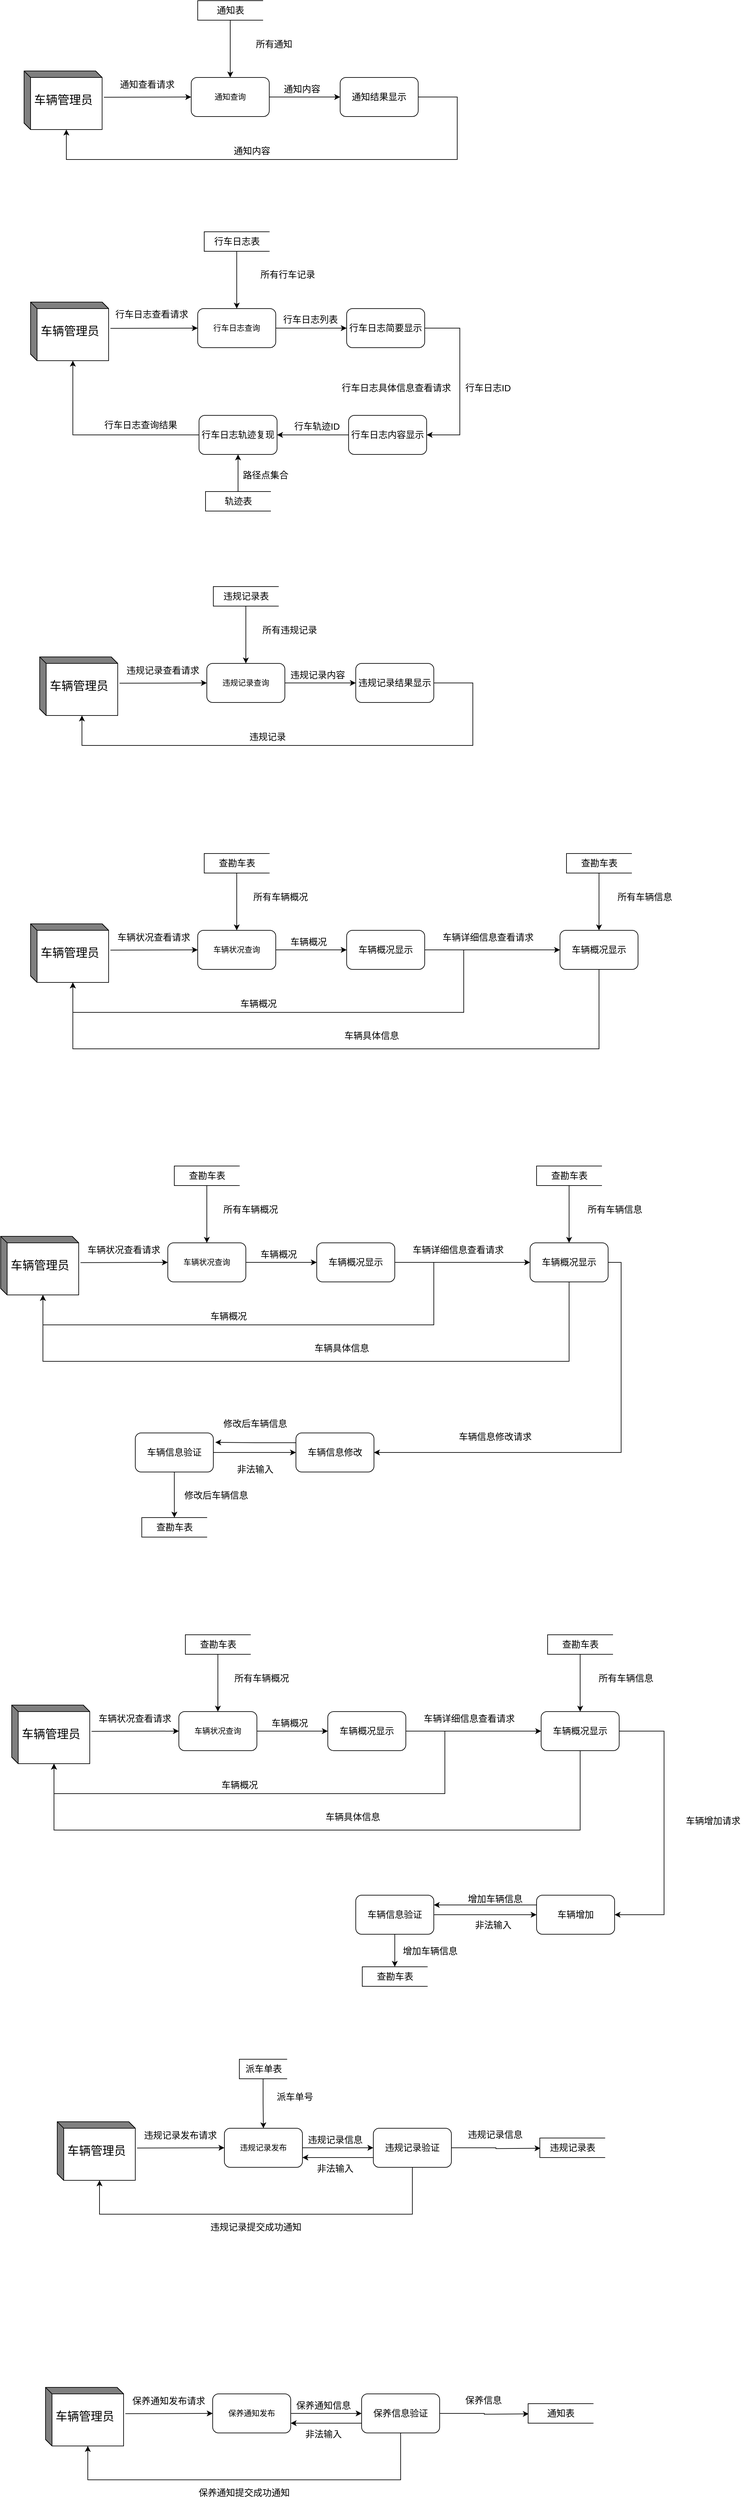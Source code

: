 <mxfile version="15.8.7" type="device"><diagram id="8G8zP2n__tjchUySGsbv" name="第 1 页"><mxGraphModel dx="2310" dy="927" grid="1" gridSize="10" guides="1" tooltips="1" connect="1" arrows="1" fold="1" page="1" pageScale="1" pageWidth="827" pageHeight="1169" math="0" shadow="0"><root><mxCell id="0"/><mxCell id="1" parent="0"/><mxCell id="CnTQPnm3EYQROoO471B1-1" style="rounded=0;orthogonalLoop=1;jettySize=auto;html=1;exitX=1.023;exitY=0.449;exitDx=0;exitDy=0;exitPerimeter=0;entryX=0;entryY=0.5;entryDx=0;entryDy=0;" edge="1" parent="1" source="CnTQPnm3EYQROoO471B1-2" target="CnTQPnm3EYQROoO471B1-4"><mxGeometry relative="1" as="geometry"><mxPoint x="266" y="1053" as="targetPoint"/></mxGeometry></mxCell><mxCell id="CnTQPnm3EYQROoO471B1-2" value="&lt;font style=&quot;font-size: 18px&quot;&gt;车辆管理员&lt;/font&gt;" style="html=1;dashed=0;whitespace=wrap;shape=mxgraph.dfd.externalEntity" vertex="1" parent="1"><mxGeometry x="-4" y="1008" width="120" height="90" as="geometry"/></mxCell><mxCell id="CnTQPnm3EYQROoO471B1-3" style="edgeStyle=none;rounded=0;orthogonalLoop=1;jettySize=auto;html=1;exitX=1;exitY=0.5;exitDx=0;exitDy=0;entryX=0;entryY=0.5;entryDx=0;entryDy=0;fontSize=12;" edge="1" parent="1" source="CnTQPnm3EYQROoO471B1-4" target="CnTQPnm3EYQROoO471B1-7"><mxGeometry relative="1" as="geometry"/></mxCell><mxCell id="CnTQPnm3EYQROoO471B1-4" value="通知查询" style="rounded=1;whiteSpace=wrap;html=1;" vertex="1" parent="1"><mxGeometry x="253" y="1018" width="120" height="60" as="geometry"/></mxCell><mxCell id="CnTQPnm3EYQROoO471B1-5" value="&lt;font style=&quot;font-size: 14px&quot;&gt;通知查看请求&lt;/font&gt;" style="text;html=1;align=center;verticalAlign=middle;resizable=0;points=[];autosize=1;strokeColor=none;fillColor=none;fontSize=18;" vertex="1" parent="1"><mxGeometry x="138" y="1014" width="94" height="27" as="geometry"/></mxCell><mxCell id="CnTQPnm3EYQROoO471B1-6" style="edgeStyle=orthogonalEdgeStyle;rounded=0;orthogonalLoop=1;jettySize=auto;html=1;exitX=1;exitY=0.5;exitDx=0;exitDy=0;fontSize=12;entryX=0;entryY=0;entryDx=65;entryDy=90;entryPerimeter=0;" edge="1" parent="1" source="CnTQPnm3EYQROoO471B1-7" target="CnTQPnm3EYQROoO471B1-2"><mxGeometry relative="1" as="geometry"><mxPoint x="55" y="1368" as="targetPoint"/><Array as="points"><mxPoint x="662" y="1048"/><mxPoint x="662" y="1144"/><mxPoint x="61" y="1144"/></Array></mxGeometry></mxCell><mxCell id="CnTQPnm3EYQROoO471B1-7" value="&lt;font style=&quot;font-size: 14px&quot;&gt;通知结果显示&lt;/font&gt;" style="rounded=1;whiteSpace=wrap;html=1;" vertex="1" parent="1"><mxGeometry x="482" y="1018" width="120" height="60" as="geometry"/></mxCell><mxCell id="CnTQPnm3EYQROoO471B1-8" value="&lt;font style=&quot;font-size: 14px&quot;&gt;通知内容&lt;/font&gt;" style="text;html=1;align=center;verticalAlign=middle;resizable=0;points=[];autosize=1;strokeColor=none;fillColor=none;fontSize=12;" vertex="1" parent="1"><mxGeometry x="390" y="1026" width="66" height="19" as="geometry"/></mxCell><mxCell id="CnTQPnm3EYQROoO471B1-9" style="edgeStyle=orthogonalEdgeStyle;rounded=0;orthogonalLoop=1;jettySize=auto;html=1;exitX=0.5;exitY=1;exitDx=0;exitDy=0;fontSize=14;" edge="1" parent="1" source="CnTQPnm3EYQROoO471B1-10" target="CnTQPnm3EYQROoO471B1-4"><mxGeometry relative="1" as="geometry"/></mxCell><mxCell id="CnTQPnm3EYQROoO471B1-10" value="&lt;font style=&quot;font-size: 14px&quot;&gt;通知表&lt;/font&gt;" style="html=1;dashed=0;whitespace=wrap;shape=partialRectangle;right=0;fontSize=12;" vertex="1" parent="1"><mxGeometry x="263" y="900" width="100" height="30" as="geometry"/></mxCell><mxCell id="CnTQPnm3EYQROoO471B1-12" value="所有通知" style="text;html=1;align=center;verticalAlign=middle;resizable=0;points=[];autosize=1;strokeColor=none;fillColor=none;fontSize=14;" vertex="1" parent="1"><mxGeometry x="345" y="957" width="70" height="20" as="geometry"/></mxCell><mxCell id="CnTQPnm3EYQROoO471B1-13" value="&lt;font style=&quot;font-size: 14px&quot;&gt;通知内容&lt;/font&gt;" style="text;html=1;align=center;verticalAlign=middle;resizable=0;points=[];autosize=1;strokeColor=none;fillColor=none;fontSize=12;" vertex="1" parent="1"><mxGeometry x="313" y="1121" width="66" height="19" as="geometry"/></mxCell><mxCell id="CnTQPnm3EYQROoO471B1-14" style="rounded=0;orthogonalLoop=1;jettySize=auto;html=1;exitX=1.023;exitY=0.449;exitDx=0;exitDy=0;exitPerimeter=0;entryX=0;entryY=0.5;entryDx=0;entryDy=0;" edge="1" parent="1" source="CnTQPnm3EYQROoO471B1-15" target="CnTQPnm3EYQROoO471B1-17"><mxGeometry relative="1" as="geometry"><mxPoint x="276" y="1408" as="targetPoint"/></mxGeometry></mxCell><mxCell id="CnTQPnm3EYQROoO471B1-15" value="&lt;span style=&quot;font-size: 18px&quot;&gt;车辆管理员&lt;/span&gt;" style="html=1;dashed=0;whitespace=wrap;shape=mxgraph.dfd.externalEntity" vertex="1" parent="1"><mxGeometry x="6" y="1363" width="120" height="90" as="geometry"/></mxCell><mxCell id="CnTQPnm3EYQROoO471B1-16" style="edgeStyle=none;rounded=0;orthogonalLoop=1;jettySize=auto;html=1;exitX=1;exitY=0.5;exitDx=0;exitDy=0;entryX=0;entryY=0.5;entryDx=0;entryDy=0;fontSize=12;" edge="1" parent="1" source="CnTQPnm3EYQROoO471B1-17" target="CnTQPnm3EYQROoO471B1-20"><mxGeometry relative="1" as="geometry"/></mxCell><mxCell id="CnTQPnm3EYQROoO471B1-17" value="行车日志查询" style="rounded=1;whiteSpace=wrap;html=1;" vertex="1" parent="1"><mxGeometry x="263" y="1373" width="120" height="60" as="geometry"/></mxCell><mxCell id="CnTQPnm3EYQROoO471B1-18" value="&lt;font style=&quot;font-size: 14px&quot;&gt;行车日志查看请求&lt;/font&gt;" style="text;html=1;align=center;verticalAlign=middle;resizable=0;points=[];autosize=1;strokeColor=none;fillColor=none;fontSize=18;" vertex="1" parent="1"><mxGeometry x="131" y="1367" width="122" height="27" as="geometry"/></mxCell><mxCell id="CnTQPnm3EYQROoO471B1-19" style="edgeStyle=orthogonalEdgeStyle;rounded=0;orthogonalLoop=1;jettySize=auto;html=1;exitX=1;exitY=0.5;exitDx=0;exitDy=0;entryX=1;entryY=0.5;entryDx=0;entryDy=0;fontSize=14;" edge="1" parent="1" source="CnTQPnm3EYQROoO471B1-20" target="CnTQPnm3EYQROoO471B1-27"><mxGeometry relative="1" as="geometry"><Array as="points"><mxPoint x="666" y="1403"/><mxPoint x="666" y="1567"/></Array></mxGeometry></mxCell><mxCell id="CnTQPnm3EYQROoO471B1-20" value="&lt;font style=&quot;font-size: 14px&quot;&gt;行车日志简要显示&lt;/font&gt;" style="rounded=1;whiteSpace=wrap;html=1;" vertex="1" parent="1"><mxGeometry x="492" y="1373" width="120" height="60" as="geometry"/></mxCell><mxCell id="CnTQPnm3EYQROoO471B1-21" value="&lt;font style=&quot;font-size: 14px&quot;&gt;行车日志列表&lt;/font&gt;" style="text;html=1;align=center;verticalAlign=middle;resizable=0;points=[];autosize=1;strokeColor=none;fillColor=none;fontSize=12;" vertex="1" parent="1"><mxGeometry x="389" y="1380" width="94" height="19" as="geometry"/></mxCell><mxCell id="CnTQPnm3EYQROoO471B1-22" style="edgeStyle=orthogonalEdgeStyle;rounded=0;orthogonalLoop=1;jettySize=auto;html=1;exitX=0.5;exitY=1;exitDx=0;exitDy=0;fontSize=14;" edge="1" parent="1" source="CnTQPnm3EYQROoO471B1-23" target="CnTQPnm3EYQROoO471B1-17"><mxGeometry relative="1" as="geometry"/></mxCell><mxCell id="CnTQPnm3EYQROoO471B1-23" value="&lt;font style=&quot;font-size: 14px&quot;&gt;行车日志表&lt;/font&gt;" style="html=1;dashed=0;whitespace=wrap;shape=partialRectangle;right=0;fontSize=12;" vertex="1" parent="1"><mxGeometry x="273" y="1255" width="100" height="30" as="geometry"/></mxCell><mxCell id="CnTQPnm3EYQROoO471B1-25" value="所有行车记录" style="text;html=1;align=center;verticalAlign=middle;resizable=0;points=[];autosize=1;strokeColor=none;fillColor=none;fontSize=14;" vertex="1" parent="1"><mxGeometry x="351" y="1311" width="100" height="20" as="geometry"/></mxCell><mxCell id="CnTQPnm3EYQROoO471B1-26" style="edgeStyle=orthogonalEdgeStyle;rounded=0;orthogonalLoop=1;jettySize=auto;html=1;exitX=0;exitY=0.5;exitDx=0;exitDy=0;entryX=1;entryY=0.5;entryDx=0;entryDy=0;fontSize=14;" edge="1" parent="1" source="CnTQPnm3EYQROoO471B1-27" target="CnTQPnm3EYQROoO471B1-33"><mxGeometry relative="1" as="geometry"><mxPoint x="385" y="1567" as="targetPoint"/></mxGeometry></mxCell><mxCell id="CnTQPnm3EYQROoO471B1-27" value="&lt;font style=&quot;font-size: 14px&quot;&gt;行车日志内容显示&lt;/font&gt;" style="rounded=1;whiteSpace=wrap;html=1;" vertex="1" parent="1"><mxGeometry x="495" y="1537" width="120" height="60" as="geometry"/></mxCell><mxCell id="CnTQPnm3EYQROoO471B1-28" value="行车日志具体信息查看请求&lt;br&gt;" style="text;html=1;align=center;verticalAlign=middle;resizable=0;points=[];autosize=1;strokeColor=none;fillColor=none;fontSize=14;" vertex="1" parent="1"><mxGeometry x="479" y="1484.5" width="178" height="21" as="geometry"/></mxCell><mxCell id="CnTQPnm3EYQROoO471B1-29" value="&lt;span style=&quot;color: rgba(0 , 0 , 0 , 0) ; font-family: monospace ; font-size: 0px&quot;&gt;%3CmxGraphModel%3E%3Croot%3E%3CmxCell%20id%3D%220%22%2F%3E%3CmxCell%20id%3D%221%22%20parent%3D%220%22%2F%3E%3CmxCell%20id%3D%222%22%20value%3D%22%E8%A1%8C%E8%BD%A6%E6%97%A5%E5%BF%97%E5%85%B7%E4%BD%93%E4%BF%A1%E6%81%AF%E6%9F%A5%E7%9C%8B%E8%AF%B7%E6%B1%82%26lt%3Bbr%26gt%3B%22%20style%3D%22text%3Bhtml%3D1%3Balign%3Dcenter%3BverticalAlign%3Dmiddle%3Bresizable%3D0%3Bpoints%3D%5B%5D%3Bautosize%3D1%3BstrokeColor%3Dnone%3BfillColor%3Dnone%3BfontSize%3D14%3B%22%20vertex%3D%221%22%20parent%3D%221%22%3E%3CmxGeometry%20x%3D%22489%22%20y%3D%221484%22%20width%3D%22178%22%20height%3D%2221%22%20as%3D%22geometry%22%2F%3E%3C%2FmxCell%3E%3C%2Froot%3E%3C%2FmxGraphModel%3E&lt;/span&gt;" style="text;html=1;align=center;verticalAlign=middle;resizable=0;points=[];autosize=1;strokeColor=none;fillColor=none;fontSize=14;" vertex="1" parent="1"><mxGeometry x="757" y="1482" width="10" height="26" as="geometry"/></mxCell><mxCell id="CnTQPnm3EYQROoO471B1-30" value="行车日志ID" style="text;html=1;align=center;verticalAlign=middle;resizable=0;points=[];autosize=1;strokeColor=none;fillColor=none;fontSize=14;" vertex="1" parent="1"><mxGeometry x="669" y="1484.5" width="80" height="21" as="geometry"/></mxCell><mxCell id="CnTQPnm3EYQROoO471B1-31" value="行车轨迹ID" style="text;html=1;align=center;verticalAlign=middle;resizable=0;points=[];autosize=1;strokeColor=none;fillColor=none;fontSize=14;" vertex="1" parent="1"><mxGeometry x="406" y="1543" width="80" height="21" as="geometry"/></mxCell><mxCell id="CnTQPnm3EYQROoO471B1-32" style="edgeStyle=orthogonalEdgeStyle;rounded=0;orthogonalLoop=1;jettySize=auto;html=1;exitX=0;exitY=0.5;exitDx=0;exitDy=0;entryX=0;entryY=0;entryDx=65;entryDy=90;entryPerimeter=0;fontSize=14;" edge="1" parent="1" source="CnTQPnm3EYQROoO471B1-33" target="CnTQPnm3EYQROoO471B1-15"><mxGeometry relative="1" as="geometry"/></mxCell><mxCell id="CnTQPnm3EYQROoO471B1-33" value="&lt;font style=&quot;font-size: 14px&quot;&gt;行车日志轨迹复现&lt;/font&gt;" style="rounded=1;whiteSpace=wrap;html=1;" vertex="1" parent="1"><mxGeometry x="265" y="1537" width="120" height="60" as="geometry"/></mxCell><mxCell id="CnTQPnm3EYQROoO471B1-34" style="edgeStyle=orthogonalEdgeStyle;rounded=0;orthogonalLoop=1;jettySize=auto;html=1;exitX=0.5;exitY=0;exitDx=0;exitDy=0;entryX=0.5;entryY=1;entryDx=0;entryDy=0;fontSize=14;" edge="1" parent="1" source="CnTQPnm3EYQROoO471B1-35" target="CnTQPnm3EYQROoO471B1-33"><mxGeometry relative="1" as="geometry"/></mxCell><mxCell id="CnTQPnm3EYQROoO471B1-35" value="&lt;font style=&quot;font-size: 14px&quot;&gt;轨迹表&lt;/font&gt;" style="html=1;dashed=0;whitespace=wrap;shape=partialRectangle;right=0;fontSize=12;" vertex="1" parent="1"><mxGeometry x="275" y="1654" width="100" height="30" as="geometry"/></mxCell><mxCell id="CnTQPnm3EYQROoO471B1-36" value="路径点集合" style="text;html=1;align=center;verticalAlign=middle;resizable=0;points=[];autosize=1;strokeColor=none;fillColor=none;fontSize=14;" vertex="1" parent="1"><mxGeometry x="327" y="1618" width="80" height="21" as="geometry"/></mxCell><mxCell id="CnTQPnm3EYQROoO471B1-37" value="行车日志查询结果" style="text;html=1;align=center;verticalAlign=middle;resizable=0;points=[];autosize=1;strokeColor=none;fillColor=none;fontSize=14;" vertex="1" parent="1"><mxGeometry x="113.97" y="1541" width="122" height="21" as="geometry"/></mxCell><mxCell id="CnTQPnm3EYQROoO471B1-38" style="rounded=0;orthogonalLoop=1;jettySize=auto;html=1;exitX=1.023;exitY=0.449;exitDx=0;exitDy=0;exitPerimeter=0;entryX=0;entryY=0.5;entryDx=0;entryDy=0;" edge="1" parent="1" source="CnTQPnm3EYQROoO471B1-39" target="CnTQPnm3EYQROoO471B1-41"><mxGeometry relative="1" as="geometry"><mxPoint x="290" y="1953" as="targetPoint"/></mxGeometry></mxCell><mxCell id="CnTQPnm3EYQROoO471B1-39" value="&lt;font style=&quot;font-size: 18px&quot;&gt;车辆管理员&lt;/font&gt;" style="html=1;dashed=0;whitespace=wrap;shape=mxgraph.dfd.externalEntity" vertex="1" parent="1"><mxGeometry x="20" y="1908" width="120" height="90" as="geometry"/></mxCell><mxCell id="CnTQPnm3EYQROoO471B1-40" style="edgeStyle=none;rounded=0;orthogonalLoop=1;jettySize=auto;html=1;exitX=1;exitY=0.5;exitDx=0;exitDy=0;entryX=0;entryY=0.5;entryDx=0;entryDy=0;fontSize=12;" edge="1" parent="1" source="CnTQPnm3EYQROoO471B1-41" target="CnTQPnm3EYQROoO471B1-44"><mxGeometry relative="1" as="geometry"/></mxCell><mxCell id="CnTQPnm3EYQROoO471B1-41" value="违规记录查询" style="rounded=1;whiteSpace=wrap;html=1;" vertex="1" parent="1"><mxGeometry x="277" y="1918" width="120" height="60" as="geometry"/></mxCell><mxCell id="CnTQPnm3EYQROoO471B1-42" value="&lt;font style=&quot;font-size: 14px&quot;&gt;违规记录查看请求&lt;/font&gt;" style="text;html=1;align=center;verticalAlign=middle;resizable=0;points=[];autosize=1;strokeColor=none;fillColor=none;fontSize=18;" vertex="1" parent="1"><mxGeometry x="144" y="1913" width="130" height="30" as="geometry"/></mxCell><mxCell id="CnTQPnm3EYQROoO471B1-43" style="edgeStyle=orthogonalEdgeStyle;rounded=0;orthogonalLoop=1;jettySize=auto;html=1;exitX=1;exitY=0.5;exitDx=0;exitDy=0;fontSize=12;entryX=0;entryY=0;entryDx=65;entryDy=90;entryPerimeter=0;" edge="1" parent="1" source="CnTQPnm3EYQROoO471B1-44" target="CnTQPnm3EYQROoO471B1-39"><mxGeometry relative="1" as="geometry"><mxPoint x="79" y="2268" as="targetPoint"/><Array as="points"><mxPoint x="686" y="1948"/><mxPoint x="686" y="2044"/><mxPoint x="85" y="2044"/></Array></mxGeometry></mxCell><mxCell id="CnTQPnm3EYQROoO471B1-44" value="&lt;font style=&quot;font-size: 14px&quot;&gt;违规记录结果显示&lt;/font&gt;" style="rounded=1;whiteSpace=wrap;html=1;" vertex="1" parent="1"><mxGeometry x="506" y="1918" width="120" height="60" as="geometry"/></mxCell><mxCell id="CnTQPnm3EYQROoO471B1-45" value="&lt;font style=&quot;font-size: 14px&quot;&gt;违规记录内容&lt;/font&gt;" style="text;html=1;align=center;verticalAlign=middle;resizable=0;points=[];autosize=1;strokeColor=none;fillColor=none;fontSize=12;" vertex="1" parent="1"><mxGeometry x="397" y="1926" width="100" height="20" as="geometry"/></mxCell><mxCell id="CnTQPnm3EYQROoO471B1-46" style="edgeStyle=orthogonalEdgeStyle;rounded=0;orthogonalLoop=1;jettySize=auto;html=1;exitX=0.5;exitY=1;exitDx=0;exitDy=0;fontSize=14;" edge="1" parent="1" source="CnTQPnm3EYQROoO471B1-47" target="CnTQPnm3EYQROoO471B1-41"><mxGeometry relative="1" as="geometry"/></mxCell><mxCell id="CnTQPnm3EYQROoO471B1-47" value="&lt;font style=&quot;font-size: 14px&quot;&gt;违规记录表&lt;/font&gt;" style="html=1;dashed=0;whitespace=wrap;shape=partialRectangle;right=0;fontSize=12;" vertex="1" parent="1"><mxGeometry x="287" y="1800" width="100" height="30" as="geometry"/></mxCell><mxCell id="CnTQPnm3EYQROoO471B1-49" value="所有违规记录" style="text;html=1;align=center;verticalAlign=middle;resizable=0;points=[];autosize=1;strokeColor=none;fillColor=none;fontSize=14;" vertex="1" parent="1"><mxGeometry x="354" y="1857" width="100" height="20" as="geometry"/></mxCell><mxCell id="CnTQPnm3EYQROoO471B1-50" value="&lt;font style=&quot;font-size: 14px&quot;&gt;违规记录&lt;/font&gt;" style="text;html=1;align=center;verticalAlign=middle;resizable=0;points=[];autosize=1;strokeColor=none;fillColor=none;fontSize=12;" vertex="1" parent="1"><mxGeometry x="335" y="2021" width="70" height="20" as="geometry"/></mxCell><mxCell id="CnTQPnm3EYQROoO471B1-99" style="rounded=0;orthogonalLoop=1;jettySize=auto;html=1;exitX=1.023;exitY=0.449;exitDx=0;exitDy=0;exitPerimeter=0;entryX=0;entryY=0.5;entryDx=0;entryDy=0;" edge="1" parent="1" source="CnTQPnm3EYQROoO471B1-100" target="CnTQPnm3EYQROoO471B1-102"><mxGeometry relative="1" as="geometry"><mxPoint x="276" y="2363" as="targetPoint"/></mxGeometry></mxCell><mxCell id="CnTQPnm3EYQROoO471B1-100" value="&lt;font style=&quot;font-size: 18px&quot;&gt;车辆管理员&lt;/font&gt;" style="html=1;dashed=0;whitespace=wrap;shape=mxgraph.dfd.externalEntity" vertex="1" parent="1"><mxGeometry x="6" y="2318" width="120" height="90" as="geometry"/></mxCell><mxCell id="CnTQPnm3EYQROoO471B1-101" style="edgeStyle=none;rounded=0;orthogonalLoop=1;jettySize=auto;html=1;exitX=1;exitY=0.5;exitDx=0;exitDy=0;entryX=0;entryY=0.5;entryDx=0;entryDy=0;fontSize=12;" edge="1" parent="1" source="CnTQPnm3EYQROoO471B1-102" target="CnTQPnm3EYQROoO471B1-105"><mxGeometry relative="1" as="geometry"/></mxCell><mxCell id="CnTQPnm3EYQROoO471B1-102" value="车辆状况查询" style="rounded=1;whiteSpace=wrap;html=1;" vertex="1" parent="1"><mxGeometry x="263" y="2328" width="120" height="60" as="geometry"/></mxCell><mxCell id="CnTQPnm3EYQROoO471B1-103" value="&lt;font style=&quot;font-size: 14px&quot;&gt;车辆状况查看请求&lt;/font&gt;" style="text;html=1;align=center;verticalAlign=middle;resizable=0;points=[];autosize=1;strokeColor=none;fillColor=none;fontSize=18;" vertex="1" parent="1"><mxGeometry x="130" y="2323" width="130" height="30" as="geometry"/></mxCell><mxCell id="CnTQPnm3EYQROoO471B1-104" style="edgeStyle=orthogonalEdgeStyle;rounded=0;orthogonalLoop=1;jettySize=auto;html=1;exitX=1;exitY=0.5;exitDx=0;exitDy=0;fontSize=12;entryX=0;entryY=0;entryDx=65;entryDy=90;entryPerimeter=0;" edge="1" parent="1" source="CnTQPnm3EYQROoO471B1-105" target="CnTQPnm3EYQROoO471B1-100"><mxGeometry relative="1" as="geometry"><mxPoint x="65" y="2678" as="targetPoint"/><Array as="points"><mxPoint x="672" y="2358"/><mxPoint x="672" y="2454"/><mxPoint x="71" y="2454"/></Array></mxGeometry></mxCell><mxCell id="CnTQPnm3EYQROoO471B1-112" style="edgeStyle=orthogonalEdgeStyle;rounded=0;orthogonalLoop=1;jettySize=auto;html=1;exitX=1;exitY=0.5;exitDx=0;exitDy=0;fontSize=12;entryX=0;entryY=0.5;entryDx=0;entryDy=0;" edge="1" parent="1" source="CnTQPnm3EYQROoO471B1-105" target="CnTQPnm3EYQROoO471B1-111"><mxGeometry relative="1" as="geometry"><mxPoint x="720" y="2358.714" as="targetPoint"/></mxGeometry></mxCell><mxCell id="CnTQPnm3EYQROoO471B1-105" value="&lt;font style=&quot;font-size: 14px&quot;&gt;车辆概况显示&lt;/font&gt;" style="rounded=1;whiteSpace=wrap;html=1;" vertex="1" parent="1"><mxGeometry x="492" y="2328" width="120" height="60" as="geometry"/></mxCell><mxCell id="CnTQPnm3EYQROoO471B1-106" value="&lt;font style=&quot;font-size: 14px&quot;&gt;车辆概况&lt;/font&gt;" style="text;html=1;align=center;verticalAlign=middle;resizable=0;points=[];autosize=1;strokeColor=none;fillColor=none;fontSize=12;" vertex="1" parent="1"><mxGeometry x="398" y="2336" width="70" height="20" as="geometry"/></mxCell><mxCell id="CnTQPnm3EYQROoO471B1-107" style="edgeStyle=orthogonalEdgeStyle;rounded=0;orthogonalLoop=1;jettySize=auto;html=1;exitX=0.5;exitY=1;exitDx=0;exitDy=0;fontSize=14;" edge="1" parent="1" source="CnTQPnm3EYQROoO471B1-108" target="CnTQPnm3EYQROoO471B1-102"><mxGeometry relative="1" as="geometry"/></mxCell><mxCell id="CnTQPnm3EYQROoO471B1-108" value="&lt;font style=&quot;font-size: 14px&quot;&gt;查勘车表&lt;/font&gt;" style="html=1;dashed=0;whitespace=wrap;shape=partialRectangle;right=0;fontSize=12;" vertex="1" parent="1"><mxGeometry x="273" y="2210" width="100" height="30" as="geometry"/></mxCell><mxCell id="CnTQPnm3EYQROoO471B1-109" value="所有车辆概况" style="text;html=1;align=center;verticalAlign=middle;resizable=0;points=[];autosize=1;strokeColor=none;fillColor=none;fontSize=14;" vertex="1" parent="1"><mxGeometry x="340" y="2267" width="100" height="20" as="geometry"/></mxCell><mxCell id="CnTQPnm3EYQROoO471B1-110" value="&lt;font style=&quot;font-size: 14px&quot;&gt;车辆概况&lt;/font&gt;" style="text;html=1;align=center;verticalAlign=middle;resizable=0;points=[];autosize=1;strokeColor=none;fillColor=none;fontSize=12;" vertex="1" parent="1"><mxGeometry x="321" y="2431" width="70" height="20" as="geometry"/></mxCell><mxCell id="CnTQPnm3EYQROoO471B1-120" style="edgeStyle=orthogonalEdgeStyle;rounded=0;orthogonalLoop=1;jettySize=auto;html=1;exitX=0.5;exitY=1;exitDx=0;exitDy=0;entryX=0;entryY=0;entryDx=65;entryDy=90;entryPerimeter=0;fontSize=12;" edge="1" parent="1" source="CnTQPnm3EYQROoO471B1-111" target="CnTQPnm3EYQROoO471B1-100"><mxGeometry relative="1" as="geometry"><Array as="points"><mxPoint x="880" y="2510"/><mxPoint x="71" y="2510"/></Array></mxGeometry></mxCell><mxCell id="CnTQPnm3EYQROoO471B1-111" value="&lt;font style=&quot;font-size: 14px&quot;&gt;车辆概况显示&lt;/font&gt;" style="rounded=1;whiteSpace=wrap;html=1;" vertex="1" parent="1"><mxGeometry x="820" y="2328" width="120" height="60" as="geometry"/></mxCell><mxCell id="CnTQPnm3EYQROoO471B1-113" value="&lt;font style=&quot;font-size: 14px&quot;&gt;车辆详细信息查看请求&lt;/font&gt;" style="text;html=1;align=center;verticalAlign=middle;resizable=0;points=[];autosize=1;strokeColor=none;fillColor=none;fontSize=18;" vertex="1" parent="1"><mxGeometry x="629" y="2323" width="160" height="30" as="geometry"/></mxCell><mxCell id="CnTQPnm3EYQROoO471B1-115" style="edgeStyle=orthogonalEdgeStyle;rounded=0;orthogonalLoop=1;jettySize=auto;html=1;exitX=0.5;exitY=1;exitDx=0;exitDy=0;entryX=0.5;entryY=0;entryDx=0;entryDy=0;fontSize=12;" edge="1" parent="1" source="CnTQPnm3EYQROoO471B1-114" target="CnTQPnm3EYQROoO471B1-111"><mxGeometry relative="1" as="geometry"/></mxCell><mxCell id="CnTQPnm3EYQROoO471B1-114" value="&lt;font style=&quot;font-size: 14px&quot;&gt;查勘车表&lt;/font&gt;" style="html=1;dashed=0;whitespace=wrap;shape=partialRectangle;right=0;fontSize=12;" vertex="1" parent="1"><mxGeometry x="830" y="2210" width="100" height="30" as="geometry"/></mxCell><mxCell id="CnTQPnm3EYQROoO471B1-116" value="所有车辆信息" style="text;html=1;align=center;verticalAlign=middle;resizable=0;points=[];autosize=1;strokeColor=none;fillColor=none;fontSize=14;" vertex="1" parent="1"><mxGeometry x="900" y="2267" width="100" height="20" as="geometry"/></mxCell><mxCell id="CnTQPnm3EYQROoO471B1-121" value="&lt;font style=&quot;font-size: 14px&quot;&gt;车辆具体信息&lt;/font&gt;" style="text;html=1;align=center;verticalAlign=middle;resizable=0;points=[];autosize=1;strokeColor=none;fillColor=none;fontSize=12;" vertex="1" parent="1"><mxGeometry x="480" y="2480" width="100" height="20" as="geometry"/></mxCell><mxCell id="CnTQPnm3EYQROoO471B1-122" style="rounded=0;orthogonalLoop=1;jettySize=auto;html=1;exitX=1.023;exitY=0.449;exitDx=0;exitDy=0;exitPerimeter=0;entryX=0;entryY=0.5;entryDx=0;entryDy=0;" edge="1" parent="1" source="CnTQPnm3EYQROoO471B1-123" target="CnTQPnm3EYQROoO471B1-125"><mxGeometry relative="1" as="geometry"><mxPoint x="230" y="2843" as="targetPoint"/></mxGeometry></mxCell><mxCell id="CnTQPnm3EYQROoO471B1-123" value="&lt;font style=&quot;font-size: 18px&quot;&gt;车辆管理员&lt;/font&gt;" style="html=1;dashed=0;whitespace=wrap;shape=mxgraph.dfd.externalEntity" vertex="1" parent="1"><mxGeometry x="-40" y="2798" width="120" height="90" as="geometry"/></mxCell><mxCell id="CnTQPnm3EYQROoO471B1-124" style="edgeStyle=none;rounded=0;orthogonalLoop=1;jettySize=auto;html=1;exitX=1;exitY=0.5;exitDx=0;exitDy=0;entryX=0;entryY=0.5;entryDx=0;entryDy=0;fontSize=12;" edge="1" parent="1" source="CnTQPnm3EYQROoO471B1-125" target="CnTQPnm3EYQROoO471B1-129"><mxGeometry relative="1" as="geometry"/></mxCell><mxCell id="CnTQPnm3EYQROoO471B1-125" value="车辆状况查询" style="rounded=1;whiteSpace=wrap;html=1;" vertex="1" parent="1"><mxGeometry x="217" y="2808" width="120" height="60" as="geometry"/></mxCell><mxCell id="CnTQPnm3EYQROoO471B1-126" value="&lt;font style=&quot;font-size: 14px&quot;&gt;车辆状况查看请求&lt;/font&gt;" style="text;html=1;align=center;verticalAlign=middle;resizable=0;points=[];autosize=1;strokeColor=none;fillColor=none;fontSize=18;" vertex="1" parent="1"><mxGeometry x="84" y="2803" width="130" height="30" as="geometry"/></mxCell><mxCell id="CnTQPnm3EYQROoO471B1-127" style="edgeStyle=orthogonalEdgeStyle;rounded=0;orthogonalLoop=1;jettySize=auto;html=1;exitX=1;exitY=0.5;exitDx=0;exitDy=0;fontSize=12;entryX=0;entryY=0;entryDx=65;entryDy=90;entryPerimeter=0;" edge="1" parent="1" source="CnTQPnm3EYQROoO471B1-129" target="CnTQPnm3EYQROoO471B1-123"><mxGeometry relative="1" as="geometry"><mxPoint x="19" y="3158" as="targetPoint"/><Array as="points"><mxPoint x="626" y="2838"/><mxPoint x="626" y="2934"/><mxPoint x="25" y="2934"/></Array></mxGeometry></mxCell><mxCell id="CnTQPnm3EYQROoO471B1-128" style="edgeStyle=orthogonalEdgeStyle;rounded=0;orthogonalLoop=1;jettySize=auto;html=1;exitX=1;exitY=0.5;exitDx=0;exitDy=0;fontSize=12;entryX=0;entryY=0.5;entryDx=0;entryDy=0;" edge="1" parent="1" source="CnTQPnm3EYQROoO471B1-129" target="CnTQPnm3EYQROoO471B1-136"><mxGeometry relative="1" as="geometry"><mxPoint x="674" y="2838.714" as="targetPoint"/></mxGeometry></mxCell><mxCell id="CnTQPnm3EYQROoO471B1-129" value="&lt;font style=&quot;font-size: 14px&quot;&gt;车辆概况显示&lt;/font&gt;" style="rounded=1;whiteSpace=wrap;html=1;" vertex="1" parent="1"><mxGeometry x="446" y="2808" width="120" height="60" as="geometry"/></mxCell><mxCell id="CnTQPnm3EYQROoO471B1-130" value="&lt;font style=&quot;font-size: 14px&quot;&gt;车辆概况&lt;/font&gt;" style="text;html=1;align=center;verticalAlign=middle;resizable=0;points=[];autosize=1;strokeColor=none;fillColor=none;fontSize=12;" vertex="1" parent="1"><mxGeometry x="352" y="2816" width="70" height="20" as="geometry"/></mxCell><mxCell id="CnTQPnm3EYQROoO471B1-131" style="edgeStyle=orthogonalEdgeStyle;rounded=0;orthogonalLoop=1;jettySize=auto;html=1;exitX=0.5;exitY=1;exitDx=0;exitDy=0;fontSize=14;" edge="1" parent="1" source="CnTQPnm3EYQROoO471B1-132" target="CnTQPnm3EYQROoO471B1-125"><mxGeometry relative="1" as="geometry"/></mxCell><mxCell id="CnTQPnm3EYQROoO471B1-132" value="&lt;font style=&quot;font-size: 14px&quot;&gt;查勘车表&lt;/font&gt;" style="html=1;dashed=0;whitespace=wrap;shape=partialRectangle;right=0;fontSize=12;" vertex="1" parent="1"><mxGeometry x="227" y="2690" width="100" height="30" as="geometry"/></mxCell><mxCell id="CnTQPnm3EYQROoO471B1-133" value="所有车辆概况" style="text;html=1;align=center;verticalAlign=middle;resizable=0;points=[];autosize=1;strokeColor=none;fillColor=none;fontSize=14;" vertex="1" parent="1"><mxGeometry x="294" y="2747" width="100" height="20" as="geometry"/></mxCell><mxCell id="CnTQPnm3EYQROoO471B1-134" value="&lt;font style=&quot;font-size: 14px&quot;&gt;车辆概况&lt;/font&gt;" style="text;html=1;align=center;verticalAlign=middle;resizable=0;points=[];autosize=1;strokeColor=none;fillColor=none;fontSize=12;" vertex="1" parent="1"><mxGeometry x="275" y="2911" width="70" height="20" as="geometry"/></mxCell><mxCell id="CnTQPnm3EYQROoO471B1-135" style="edgeStyle=orthogonalEdgeStyle;rounded=0;orthogonalLoop=1;jettySize=auto;html=1;exitX=0.5;exitY=1;exitDx=0;exitDy=0;entryX=0;entryY=0;entryDx=65;entryDy=90;entryPerimeter=0;fontSize=12;" edge="1" parent="1" source="CnTQPnm3EYQROoO471B1-136" target="CnTQPnm3EYQROoO471B1-123"><mxGeometry relative="1" as="geometry"><Array as="points"><mxPoint x="834" y="2990"/><mxPoint x="25" y="2990"/></Array></mxGeometry></mxCell><mxCell id="CnTQPnm3EYQROoO471B1-143" style="edgeStyle=orthogonalEdgeStyle;rounded=0;orthogonalLoop=1;jettySize=auto;html=1;exitX=1;exitY=0.5;exitDx=0;exitDy=0;entryX=1;entryY=0.5;entryDx=0;entryDy=0;fontSize=12;" edge="1" parent="1" source="CnTQPnm3EYQROoO471B1-136" target="CnTQPnm3EYQROoO471B1-142"><mxGeometry relative="1" as="geometry"/></mxCell><mxCell id="CnTQPnm3EYQROoO471B1-136" value="&lt;font style=&quot;font-size: 14px&quot;&gt;车辆概况显示&lt;/font&gt;" style="rounded=1;whiteSpace=wrap;html=1;" vertex="1" parent="1"><mxGeometry x="774" y="2808" width="120" height="60" as="geometry"/></mxCell><mxCell id="CnTQPnm3EYQROoO471B1-137" value="&lt;font style=&quot;font-size: 14px&quot;&gt;车辆详细信息查看请求&lt;/font&gt;" style="text;html=1;align=center;verticalAlign=middle;resizable=0;points=[];autosize=1;strokeColor=none;fillColor=none;fontSize=18;" vertex="1" parent="1"><mxGeometry x="583" y="2803" width="160" height="30" as="geometry"/></mxCell><mxCell id="CnTQPnm3EYQROoO471B1-138" style="edgeStyle=orthogonalEdgeStyle;rounded=0;orthogonalLoop=1;jettySize=auto;html=1;exitX=0.5;exitY=1;exitDx=0;exitDy=0;entryX=0.5;entryY=0;entryDx=0;entryDy=0;fontSize=12;" edge="1" parent="1" source="CnTQPnm3EYQROoO471B1-139" target="CnTQPnm3EYQROoO471B1-136"><mxGeometry relative="1" as="geometry"/></mxCell><mxCell id="CnTQPnm3EYQROoO471B1-139" value="&lt;font style=&quot;font-size: 14px&quot;&gt;查勘车表&lt;/font&gt;" style="html=1;dashed=0;whitespace=wrap;shape=partialRectangle;right=0;fontSize=12;" vertex="1" parent="1"><mxGeometry x="784" y="2690" width="100" height="30" as="geometry"/></mxCell><mxCell id="CnTQPnm3EYQROoO471B1-140" value="所有车辆信息" style="text;html=1;align=center;verticalAlign=middle;resizable=0;points=[];autosize=1;strokeColor=none;fillColor=none;fontSize=14;" vertex="1" parent="1"><mxGeometry x="854" y="2747" width="100" height="20" as="geometry"/></mxCell><mxCell id="CnTQPnm3EYQROoO471B1-141" value="&lt;font style=&quot;font-size: 14px&quot;&gt;车辆具体信息&lt;/font&gt;" style="text;html=1;align=center;verticalAlign=middle;resizable=0;points=[];autosize=1;strokeColor=none;fillColor=none;fontSize=12;" vertex="1" parent="1"><mxGeometry x="434" y="2960" width="100" height="20" as="geometry"/></mxCell><mxCell id="CnTQPnm3EYQROoO471B1-148" style="edgeStyle=orthogonalEdgeStyle;rounded=0;orthogonalLoop=1;jettySize=auto;html=1;exitX=0;exitY=0.25;exitDx=0;exitDy=0;fontSize=12;" edge="1" parent="1" source="CnTQPnm3EYQROoO471B1-142"><mxGeometry relative="1" as="geometry"><mxPoint x="290" y="3114.429" as="targetPoint"/></mxGeometry></mxCell><mxCell id="CnTQPnm3EYQROoO471B1-142" value="&lt;font style=&quot;font-size: 14px&quot;&gt;车辆信息修改&lt;/font&gt;" style="rounded=1;whiteSpace=wrap;html=1;" vertex="1" parent="1"><mxGeometry x="414" y="3100" width="120" height="60" as="geometry"/></mxCell><mxCell id="CnTQPnm3EYQROoO471B1-144" value="&lt;font style=&quot;font-size: 14px&quot;&gt;车辆信息修改请求&lt;/font&gt;" style="text;html=1;align=center;verticalAlign=middle;resizable=0;points=[];autosize=1;strokeColor=none;fillColor=none;fontSize=18;" vertex="1" parent="1"><mxGeometry x="655" y="3090" width="130" height="30" as="geometry"/></mxCell><mxCell id="CnTQPnm3EYQROoO471B1-146" value="&lt;span style=&quot;font-size: 14px&quot;&gt;修改后车辆信息&lt;/span&gt;" style="text;html=1;align=center;verticalAlign=middle;resizable=0;points=[];autosize=1;strokeColor=none;fillColor=none;fontSize=18;" vertex="1" parent="1"><mxGeometry x="296" y="3070" width="110" height="30" as="geometry"/></mxCell><mxCell id="CnTQPnm3EYQROoO471B1-150" style="edgeStyle=orthogonalEdgeStyle;rounded=0;orthogonalLoop=1;jettySize=auto;html=1;exitX=1;exitY=0.5;exitDx=0;exitDy=0;entryX=0;entryY=0.5;entryDx=0;entryDy=0;fontSize=12;" edge="1" parent="1" source="CnTQPnm3EYQROoO471B1-147" target="CnTQPnm3EYQROoO471B1-142"><mxGeometry relative="1" as="geometry"/></mxCell><mxCell id="CnTQPnm3EYQROoO471B1-152" style="edgeStyle=orthogonalEdgeStyle;rounded=0;orthogonalLoop=1;jettySize=auto;html=1;exitX=0.5;exitY=1;exitDx=0;exitDy=0;fontSize=12;" edge="1" parent="1" source="CnTQPnm3EYQROoO471B1-147"><mxGeometry relative="1" as="geometry"><mxPoint x="227.143" y="3230" as="targetPoint"/></mxGeometry></mxCell><mxCell id="CnTQPnm3EYQROoO471B1-147" value="&lt;font style=&quot;font-size: 14px&quot;&gt;车辆信息验证&lt;/font&gt;" style="rounded=1;whiteSpace=wrap;html=1;" vertex="1" parent="1"><mxGeometry x="167" y="3100" width="120" height="60" as="geometry"/></mxCell><mxCell id="CnTQPnm3EYQROoO471B1-151" value="&lt;span style=&quot;font-size: 14px&quot;&gt;非法输入&lt;/span&gt;" style="text;html=1;align=center;verticalAlign=middle;resizable=0;points=[];autosize=1;strokeColor=none;fillColor=none;fontSize=18;" vertex="1" parent="1"><mxGeometry x="316" y="3140" width="70" height="30" as="geometry"/></mxCell><mxCell id="CnTQPnm3EYQROoO471B1-153" value="&lt;font style=&quot;font-size: 14px&quot;&gt;查勘车表&lt;/font&gt;" style="html=1;dashed=0;whitespace=wrap;shape=partialRectangle;right=0;fontSize=12;" vertex="1" parent="1"><mxGeometry x="177" y="3230" width="100" height="30" as="geometry"/></mxCell><mxCell id="CnTQPnm3EYQROoO471B1-154" value="&lt;span style=&quot;font-size: 14px&quot;&gt;修改后车辆信息&lt;/span&gt;" style="text;html=1;align=center;verticalAlign=middle;resizable=0;points=[];autosize=1;strokeColor=none;fillColor=none;fontSize=18;" vertex="1" parent="1"><mxGeometry x="235.97" y="3180" width="110" height="30" as="geometry"/></mxCell><mxCell id="CnTQPnm3EYQROoO471B1-155" style="rounded=0;orthogonalLoop=1;jettySize=auto;html=1;exitX=1.023;exitY=0.449;exitDx=0;exitDy=0;exitPerimeter=0;entryX=0;entryY=0.5;entryDx=0;entryDy=0;" edge="1" parent="1" source="CnTQPnm3EYQROoO471B1-156" target="CnTQPnm3EYQROoO471B1-158"><mxGeometry relative="1" as="geometry"><mxPoint x="247" y="3563" as="targetPoint"/></mxGeometry></mxCell><mxCell id="CnTQPnm3EYQROoO471B1-156" value="&lt;font style=&quot;font-size: 18px&quot;&gt;车辆管理员&lt;/font&gt;" style="html=1;dashed=0;whitespace=wrap;shape=mxgraph.dfd.externalEntity" vertex="1" parent="1"><mxGeometry x="-23" y="3518" width="120" height="90" as="geometry"/></mxCell><mxCell id="CnTQPnm3EYQROoO471B1-157" style="edgeStyle=none;rounded=0;orthogonalLoop=1;jettySize=auto;html=1;exitX=1;exitY=0.5;exitDx=0;exitDy=0;entryX=0;entryY=0.5;entryDx=0;entryDy=0;fontSize=12;" edge="1" parent="1" source="CnTQPnm3EYQROoO471B1-158" target="CnTQPnm3EYQROoO471B1-162"><mxGeometry relative="1" as="geometry"/></mxCell><mxCell id="CnTQPnm3EYQROoO471B1-158" value="车辆状况查询" style="rounded=1;whiteSpace=wrap;html=1;" vertex="1" parent="1"><mxGeometry x="234" y="3528" width="120" height="60" as="geometry"/></mxCell><mxCell id="CnTQPnm3EYQROoO471B1-159" value="&lt;font style=&quot;font-size: 14px&quot;&gt;车辆状况查看请求&lt;/font&gt;" style="text;html=1;align=center;verticalAlign=middle;resizable=0;points=[];autosize=1;strokeColor=none;fillColor=none;fontSize=18;" vertex="1" parent="1"><mxGeometry x="101" y="3523" width="130" height="30" as="geometry"/></mxCell><mxCell id="CnTQPnm3EYQROoO471B1-160" style="edgeStyle=orthogonalEdgeStyle;rounded=0;orthogonalLoop=1;jettySize=auto;html=1;exitX=1;exitY=0.5;exitDx=0;exitDy=0;fontSize=12;entryX=0;entryY=0;entryDx=65;entryDy=90;entryPerimeter=0;" edge="1" parent="1" source="CnTQPnm3EYQROoO471B1-162" target="CnTQPnm3EYQROoO471B1-156"><mxGeometry relative="1" as="geometry"><mxPoint x="36" y="3878" as="targetPoint"/><Array as="points"><mxPoint x="643" y="3558"/><mxPoint x="643" y="3654"/><mxPoint x="42" y="3654"/></Array></mxGeometry></mxCell><mxCell id="CnTQPnm3EYQROoO471B1-161" style="edgeStyle=orthogonalEdgeStyle;rounded=0;orthogonalLoop=1;jettySize=auto;html=1;exitX=1;exitY=0.5;exitDx=0;exitDy=0;fontSize=12;entryX=0;entryY=0.5;entryDx=0;entryDy=0;" edge="1" parent="1" source="CnTQPnm3EYQROoO471B1-162" target="CnTQPnm3EYQROoO471B1-169"><mxGeometry relative="1" as="geometry"><mxPoint x="691" y="3558.714" as="targetPoint"/></mxGeometry></mxCell><mxCell id="CnTQPnm3EYQROoO471B1-162" value="&lt;font style=&quot;font-size: 14px&quot;&gt;车辆概况显示&lt;/font&gt;" style="rounded=1;whiteSpace=wrap;html=1;" vertex="1" parent="1"><mxGeometry x="463" y="3528" width="120" height="60" as="geometry"/></mxCell><mxCell id="CnTQPnm3EYQROoO471B1-163" value="&lt;font style=&quot;font-size: 14px&quot;&gt;车辆概况&lt;/font&gt;" style="text;html=1;align=center;verticalAlign=middle;resizable=0;points=[];autosize=1;strokeColor=none;fillColor=none;fontSize=12;" vertex="1" parent="1"><mxGeometry x="369" y="3536" width="70" height="20" as="geometry"/></mxCell><mxCell id="CnTQPnm3EYQROoO471B1-164" style="edgeStyle=orthogonalEdgeStyle;rounded=0;orthogonalLoop=1;jettySize=auto;html=1;exitX=0.5;exitY=1;exitDx=0;exitDy=0;fontSize=14;" edge="1" parent="1" source="CnTQPnm3EYQROoO471B1-165" target="CnTQPnm3EYQROoO471B1-158"><mxGeometry relative="1" as="geometry"/></mxCell><mxCell id="CnTQPnm3EYQROoO471B1-165" value="&lt;font style=&quot;font-size: 14px&quot;&gt;查勘车表&lt;/font&gt;" style="html=1;dashed=0;whitespace=wrap;shape=partialRectangle;right=0;fontSize=12;" vertex="1" parent="1"><mxGeometry x="244" y="3410" width="100" height="30" as="geometry"/></mxCell><mxCell id="CnTQPnm3EYQROoO471B1-166" value="所有车辆概况" style="text;html=1;align=center;verticalAlign=middle;resizable=0;points=[];autosize=1;strokeColor=none;fillColor=none;fontSize=14;" vertex="1" parent="1"><mxGeometry x="311" y="3467" width="100" height="20" as="geometry"/></mxCell><mxCell id="CnTQPnm3EYQROoO471B1-167" value="&lt;font style=&quot;font-size: 14px&quot;&gt;车辆概况&lt;/font&gt;" style="text;html=1;align=center;verticalAlign=middle;resizable=0;points=[];autosize=1;strokeColor=none;fillColor=none;fontSize=12;" vertex="1" parent="1"><mxGeometry x="292" y="3631" width="70" height="20" as="geometry"/></mxCell><mxCell id="CnTQPnm3EYQROoO471B1-168" style="edgeStyle=orthogonalEdgeStyle;rounded=0;orthogonalLoop=1;jettySize=auto;html=1;exitX=0.5;exitY=1;exitDx=0;exitDy=0;entryX=0;entryY=0;entryDx=65;entryDy=90;entryPerimeter=0;fontSize=12;" edge="1" parent="1" source="CnTQPnm3EYQROoO471B1-169" target="CnTQPnm3EYQROoO471B1-156"><mxGeometry relative="1" as="geometry"><Array as="points"><mxPoint x="851" y="3710"/><mxPoint x="42" y="3710"/></Array></mxGeometry></mxCell><mxCell id="CnTQPnm3EYQROoO471B1-175" style="edgeStyle=orthogonalEdgeStyle;rounded=0;orthogonalLoop=1;jettySize=auto;html=1;exitX=1;exitY=0.5;exitDx=0;exitDy=0;fontSize=12;entryX=1;entryY=0.5;entryDx=0;entryDy=0;" edge="1" parent="1" source="CnTQPnm3EYQROoO471B1-169" target="CnTQPnm3EYQROoO471B1-176"><mxGeometry relative="1" as="geometry"><mxPoint x="1010" y="3830" as="targetPoint"/><Array as="points"><mxPoint x="980" y="3558"/><mxPoint x="980" y="3840"/></Array></mxGeometry></mxCell><mxCell id="CnTQPnm3EYQROoO471B1-169" value="&lt;font style=&quot;font-size: 14px&quot;&gt;车辆概况显示&lt;/font&gt;" style="rounded=1;whiteSpace=wrap;html=1;" vertex="1" parent="1"><mxGeometry x="791" y="3528" width="120" height="60" as="geometry"/></mxCell><mxCell id="CnTQPnm3EYQROoO471B1-170" value="&lt;font style=&quot;font-size: 14px&quot;&gt;车辆详细信息查看请求&lt;/font&gt;" style="text;html=1;align=center;verticalAlign=middle;resizable=0;points=[];autosize=1;strokeColor=none;fillColor=none;fontSize=18;" vertex="1" parent="1"><mxGeometry x="600" y="3523" width="160" height="30" as="geometry"/></mxCell><mxCell id="CnTQPnm3EYQROoO471B1-171" style="edgeStyle=orthogonalEdgeStyle;rounded=0;orthogonalLoop=1;jettySize=auto;html=1;exitX=0.5;exitY=1;exitDx=0;exitDy=0;entryX=0.5;entryY=0;entryDx=0;entryDy=0;fontSize=12;" edge="1" parent="1" source="CnTQPnm3EYQROoO471B1-172" target="CnTQPnm3EYQROoO471B1-169"><mxGeometry relative="1" as="geometry"/></mxCell><mxCell id="CnTQPnm3EYQROoO471B1-172" value="&lt;font style=&quot;font-size: 14px&quot;&gt;查勘车表&lt;/font&gt;" style="html=1;dashed=0;whitespace=wrap;shape=partialRectangle;right=0;fontSize=12;" vertex="1" parent="1"><mxGeometry x="801" y="3410" width="100" height="30" as="geometry"/></mxCell><mxCell id="CnTQPnm3EYQROoO471B1-173" value="所有车辆信息" style="text;html=1;align=center;verticalAlign=middle;resizable=0;points=[];autosize=1;strokeColor=none;fillColor=none;fontSize=14;" vertex="1" parent="1"><mxGeometry x="871" y="3467" width="100" height="20" as="geometry"/></mxCell><mxCell id="CnTQPnm3EYQROoO471B1-174" value="&lt;font style=&quot;font-size: 14px&quot;&gt;车辆具体信息&lt;/font&gt;" style="text;html=1;align=center;verticalAlign=middle;resizable=0;points=[];autosize=1;strokeColor=none;fillColor=none;fontSize=12;" vertex="1" parent="1"><mxGeometry x="451" y="3680" width="100" height="20" as="geometry"/></mxCell><mxCell id="CnTQPnm3EYQROoO471B1-181" style="edgeStyle=orthogonalEdgeStyle;rounded=0;orthogonalLoop=1;jettySize=auto;html=1;exitX=0;exitY=0.25;exitDx=0;exitDy=0;entryX=1;entryY=0.25;entryDx=0;entryDy=0;fontSize=12;" edge="1" parent="1" source="CnTQPnm3EYQROoO471B1-176" target="CnTQPnm3EYQROoO471B1-179"><mxGeometry relative="1" as="geometry"/></mxCell><mxCell id="CnTQPnm3EYQROoO471B1-176" value="&lt;font style=&quot;font-size: 14px&quot;&gt;车辆增加&lt;/font&gt;" style="rounded=1;whiteSpace=wrap;html=1;" vertex="1" parent="1"><mxGeometry x="784" y="3810" width="120" height="60" as="geometry"/></mxCell><mxCell id="CnTQPnm3EYQROoO471B1-177" value="&lt;font style=&quot;font-size: 14px&quot;&gt;车辆增加请求&lt;/font&gt;" style="text;html=1;align=center;verticalAlign=middle;resizable=0;points=[];autosize=1;strokeColor=none;fillColor=none;fontSize=18;" vertex="1" parent="1"><mxGeometry x="1005" y="3680" width="100" height="30" as="geometry"/></mxCell><mxCell id="CnTQPnm3EYQROoO471B1-178" value="&lt;font style=&quot;font-size: 14px&quot;&gt;增加车辆信息&lt;/font&gt;" style="text;html=1;align=center;verticalAlign=middle;resizable=0;points=[];autosize=1;strokeColor=none;fillColor=none;fontSize=18;" vertex="1" parent="1"><mxGeometry x="670" y="3800" width="100" height="30" as="geometry"/></mxCell><mxCell id="CnTQPnm3EYQROoO471B1-182" style="edgeStyle=orthogonalEdgeStyle;rounded=0;orthogonalLoop=1;jettySize=auto;html=1;exitX=1;exitY=0.5;exitDx=0;exitDy=0;entryX=0;entryY=0.5;entryDx=0;entryDy=0;fontSize=12;" edge="1" parent="1" source="CnTQPnm3EYQROoO471B1-179" target="CnTQPnm3EYQROoO471B1-176"><mxGeometry relative="1" as="geometry"/></mxCell><mxCell id="CnTQPnm3EYQROoO471B1-184" style="edgeStyle=orthogonalEdgeStyle;rounded=0;orthogonalLoop=1;jettySize=auto;html=1;exitX=0.5;exitY=1;exitDx=0;exitDy=0;fontSize=12;" edge="1" parent="1" source="CnTQPnm3EYQROoO471B1-179"><mxGeometry relative="1" as="geometry"><mxPoint x="566" y="3920" as="targetPoint"/></mxGeometry></mxCell><mxCell id="CnTQPnm3EYQROoO471B1-179" value="&lt;font style=&quot;font-size: 14px&quot;&gt;车辆信息验证&lt;/font&gt;" style="rounded=1;whiteSpace=wrap;html=1;" vertex="1" parent="1"><mxGeometry x="506" y="3810" width="120" height="60" as="geometry"/></mxCell><mxCell id="CnTQPnm3EYQROoO471B1-183" value="&lt;font style=&quot;font-size: 14px&quot;&gt;非法输入&lt;/font&gt;" style="text;html=1;align=center;verticalAlign=middle;resizable=0;points=[];autosize=1;strokeColor=none;fillColor=none;fontSize=18;" vertex="1" parent="1"><mxGeometry x="682" y="3840" width="70" height="30" as="geometry"/></mxCell><mxCell id="CnTQPnm3EYQROoO471B1-185" value="&lt;font style=&quot;font-size: 14px&quot;&gt;查勘车表&lt;/font&gt;" style="html=1;dashed=0;whitespace=wrap;shape=partialRectangle;right=0;fontSize=12;" vertex="1" parent="1"><mxGeometry x="516" y="3920" width="100" height="30" as="geometry"/></mxCell><mxCell id="CnTQPnm3EYQROoO471B1-186" value="&lt;font style=&quot;font-size: 14px&quot;&gt;增加车辆信息&lt;/font&gt;" style="text;html=1;align=center;verticalAlign=middle;resizable=0;points=[];autosize=1;strokeColor=none;fillColor=none;fontSize=18;" vertex="1" parent="1"><mxGeometry x="570" y="3880" width="100" height="30" as="geometry"/></mxCell><mxCell id="CnTQPnm3EYQROoO471B1-187" style="rounded=0;orthogonalLoop=1;jettySize=auto;html=1;exitX=1.023;exitY=0.449;exitDx=0;exitDy=0;exitPerimeter=0;entryX=0;entryY=0.5;entryDx=0;entryDy=0;" edge="1" parent="1" source="CnTQPnm3EYQROoO471B1-188" target="CnTQPnm3EYQROoO471B1-190"><mxGeometry relative="1" as="geometry"><mxPoint x="317" y="4203" as="targetPoint"/></mxGeometry></mxCell><mxCell id="CnTQPnm3EYQROoO471B1-188" value="&lt;font style=&quot;font-size: 18px&quot;&gt;车辆管理员&lt;/font&gt;" style="html=1;dashed=0;whitespace=wrap;shape=mxgraph.dfd.externalEntity" vertex="1" parent="1"><mxGeometry x="47" y="4158" width="120" height="90" as="geometry"/></mxCell><mxCell id="CnTQPnm3EYQROoO471B1-189" style="edgeStyle=none;rounded=0;orthogonalLoop=1;jettySize=auto;html=1;exitX=1;exitY=0.5;exitDx=0;exitDy=0;entryX=0;entryY=0.5;entryDx=0;entryDy=0;fontSize=12;" edge="1" parent="1" source="CnTQPnm3EYQROoO471B1-190" target="CnTQPnm3EYQROoO471B1-193"><mxGeometry relative="1" as="geometry"/></mxCell><mxCell id="CnTQPnm3EYQROoO471B1-190" value="违规记录发布" style="rounded=1;whiteSpace=wrap;html=1;" vertex="1" parent="1"><mxGeometry x="304" y="4168" width="120" height="60" as="geometry"/></mxCell><mxCell id="CnTQPnm3EYQROoO471B1-191" value="&lt;span style=&quot;font-size: 14px&quot;&gt;违规记录发布请求&lt;/span&gt;" style="text;html=1;align=center;verticalAlign=middle;resizable=0;points=[];autosize=1;strokeColor=none;fillColor=none;fontSize=18;" vertex="1" parent="1"><mxGeometry x="171" y="4163" width="130" height="30" as="geometry"/></mxCell><mxCell id="CnTQPnm3EYQROoO471B1-199" style="edgeStyle=orthogonalEdgeStyle;rounded=0;orthogonalLoop=1;jettySize=auto;html=1;exitX=0;exitY=0.75;exitDx=0;exitDy=0;entryX=1;entryY=0.75;entryDx=0;entryDy=0;fontSize=12;" edge="1" parent="1" source="CnTQPnm3EYQROoO471B1-193" target="CnTQPnm3EYQROoO471B1-190"><mxGeometry relative="1" as="geometry"/></mxCell><mxCell id="CnTQPnm3EYQROoO471B1-201" style="edgeStyle=orthogonalEdgeStyle;rounded=0;orthogonalLoop=1;jettySize=auto;html=1;exitX=1;exitY=0.5;exitDx=0;exitDy=0;fontSize=12;" edge="1" parent="1" source="CnTQPnm3EYQROoO471B1-193"><mxGeometry relative="1" as="geometry"><mxPoint x="790" y="4198.714" as="targetPoint"/></mxGeometry></mxCell><mxCell id="CnTQPnm3EYQROoO471B1-209" style="edgeStyle=orthogonalEdgeStyle;rounded=0;orthogonalLoop=1;jettySize=auto;html=1;exitX=0.5;exitY=1;exitDx=0;exitDy=0;entryX=0;entryY=0;entryDx=65;entryDy=90;entryPerimeter=0;fontSize=12;" edge="1" parent="1" source="CnTQPnm3EYQROoO471B1-193" target="CnTQPnm3EYQROoO471B1-188"><mxGeometry relative="1" as="geometry"><Array as="points"><mxPoint x="593" y="4300"/><mxPoint x="112" y="4300"/></Array></mxGeometry></mxCell><mxCell id="CnTQPnm3EYQROoO471B1-193" value="&lt;font style=&quot;font-size: 14px&quot;&gt;违规记录验证&lt;/font&gt;" style="rounded=1;whiteSpace=wrap;html=1;" vertex="1" parent="1"><mxGeometry x="533" y="4168" width="120" height="60" as="geometry"/></mxCell><mxCell id="CnTQPnm3EYQROoO471B1-194" value="&lt;font style=&quot;font-size: 14px&quot;&gt;违规记录信息&lt;/font&gt;" style="text;html=1;align=center;verticalAlign=middle;resizable=0;points=[];autosize=1;strokeColor=none;fillColor=none;fontSize=12;" vertex="1" parent="1"><mxGeometry x="424" y="4176" width="100" height="20" as="geometry"/></mxCell><mxCell id="CnTQPnm3EYQROoO471B1-200" value="&lt;font style=&quot;font-size: 14px&quot;&gt;非法输入&lt;/font&gt;" style="text;html=1;align=center;verticalAlign=middle;resizable=0;points=[];autosize=1;strokeColor=none;fillColor=none;fontSize=12;" vertex="1" parent="1"><mxGeometry x="439" y="4220" width="70" height="20" as="geometry"/></mxCell><mxCell id="CnTQPnm3EYQROoO471B1-202" value="&lt;font style=&quot;font-size: 14px&quot;&gt;违规记录表&lt;/font&gt;" style="html=1;dashed=0;whitespace=wrap;shape=partialRectangle;right=0;fontSize=12;" vertex="1" parent="1"><mxGeometry x="789" y="4183" width="100" height="30" as="geometry"/></mxCell><mxCell id="CnTQPnm3EYQROoO471B1-203" value="&lt;font style=&quot;font-size: 14px&quot;&gt;违规记录信息&lt;/font&gt;" style="text;html=1;align=center;verticalAlign=middle;resizable=0;points=[];autosize=1;strokeColor=none;fillColor=none;fontSize=12;" vertex="1" parent="1"><mxGeometry x="670" y="4168" width="100" height="20" as="geometry"/></mxCell><mxCell id="CnTQPnm3EYQROoO471B1-205" style="edgeStyle=orthogonalEdgeStyle;rounded=0;orthogonalLoop=1;jettySize=auto;html=1;exitX=0.5;exitY=1;exitDx=0;exitDy=0;fontSize=12;entryX=0.5;entryY=0;entryDx=0;entryDy=0;" edge="1" parent="1" source="CnTQPnm3EYQROoO471B1-204" target="CnTQPnm3EYQROoO471B1-190"><mxGeometry relative="1" as="geometry"><mxPoint x="365.714" y="4110" as="targetPoint"/></mxGeometry></mxCell><mxCell id="CnTQPnm3EYQROoO471B1-204" value="&lt;font style=&quot;font-size: 14px&quot;&gt;派车单表&lt;/font&gt;" style="html=1;dashed=0;whitespace=wrap;shape=partialRectangle;right=0;fontSize=12;" vertex="1" parent="1"><mxGeometry x="327" y="4062" width="73" height="30" as="geometry"/></mxCell><mxCell id="CnTQPnm3EYQROoO471B1-206" value="&lt;font style=&quot;font-size: 14px&quot;&gt;派车单号&lt;/font&gt;" style="text;html=1;align=center;verticalAlign=middle;resizable=0;points=[];autosize=1;strokeColor=none;fillColor=none;fontSize=12;" vertex="1" parent="1"><mxGeometry x="377" y="4110" width="70" height="20" as="geometry"/></mxCell><mxCell id="CnTQPnm3EYQROoO471B1-210" value="&lt;font style=&quot;font-size: 14px&quot;&gt;违规记录提交成功通知&lt;/font&gt;" style="text;html=1;align=center;verticalAlign=middle;resizable=0;points=[];autosize=1;strokeColor=none;fillColor=none;fontSize=12;" vertex="1" parent="1"><mxGeometry x="272" y="4310" width="160" height="20" as="geometry"/></mxCell><mxCell id="CnTQPnm3EYQROoO471B1-211" style="rounded=0;orthogonalLoop=1;jettySize=auto;html=1;exitX=1.023;exitY=0.449;exitDx=0;exitDy=0;exitPerimeter=0;entryX=0;entryY=0.5;entryDx=0;entryDy=0;" edge="1" parent="1" source="CnTQPnm3EYQROoO471B1-212" target="CnTQPnm3EYQROoO471B1-214"><mxGeometry relative="1" as="geometry"><mxPoint x="299" y="4611" as="targetPoint"/></mxGeometry></mxCell><mxCell id="CnTQPnm3EYQROoO471B1-212" value="&lt;font style=&quot;font-size: 18px&quot;&gt;车辆管理员&lt;/font&gt;" style="html=1;dashed=0;whitespace=wrap;shape=mxgraph.dfd.externalEntity" vertex="1" parent="1"><mxGeometry x="29" y="4566" width="120" height="90" as="geometry"/></mxCell><mxCell id="CnTQPnm3EYQROoO471B1-213" style="edgeStyle=none;rounded=0;orthogonalLoop=1;jettySize=auto;html=1;exitX=1;exitY=0.5;exitDx=0;exitDy=0;entryX=0;entryY=0.5;entryDx=0;entryDy=0;fontSize=12;" edge="1" parent="1" source="CnTQPnm3EYQROoO471B1-214" target="CnTQPnm3EYQROoO471B1-219"><mxGeometry relative="1" as="geometry"/></mxCell><mxCell id="CnTQPnm3EYQROoO471B1-214" value="保养通知发布" style="rounded=1;whiteSpace=wrap;html=1;" vertex="1" parent="1"><mxGeometry x="286" y="4576" width="120" height="60" as="geometry"/></mxCell><mxCell id="CnTQPnm3EYQROoO471B1-215" value="&lt;span style=&quot;font-size: 14px&quot;&gt;保养通知发布请求&lt;/span&gt;" style="text;html=1;align=center;verticalAlign=middle;resizable=0;points=[];autosize=1;strokeColor=none;fillColor=none;fontSize=18;" vertex="1" parent="1"><mxGeometry x="153" y="4571" width="130" height="30" as="geometry"/></mxCell><mxCell id="CnTQPnm3EYQROoO471B1-216" style="edgeStyle=orthogonalEdgeStyle;rounded=0;orthogonalLoop=1;jettySize=auto;html=1;exitX=0;exitY=0.75;exitDx=0;exitDy=0;entryX=1;entryY=0.75;entryDx=0;entryDy=0;fontSize=12;" edge="1" parent="1" source="CnTQPnm3EYQROoO471B1-219" target="CnTQPnm3EYQROoO471B1-214"><mxGeometry relative="1" as="geometry"/></mxCell><mxCell id="CnTQPnm3EYQROoO471B1-217" style="edgeStyle=orthogonalEdgeStyle;rounded=0;orthogonalLoop=1;jettySize=auto;html=1;exitX=1;exitY=0.5;exitDx=0;exitDy=0;fontSize=12;" edge="1" parent="1" source="CnTQPnm3EYQROoO471B1-219"><mxGeometry relative="1" as="geometry"><mxPoint x="772" y="4606.714" as="targetPoint"/></mxGeometry></mxCell><mxCell id="CnTQPnm3EYQROoO471B1-218" style="edgeStyle=orthogonalEdgeStyle;rounded=0;orthogonalLoop=1;jettySize=auto;html=1;exitX=0.5;exitY=1;exitDx=0;exitDy=0;entryX=0;entryY=0;entryDx=65;entryDy=90;entryPerimeter=0;fontSize=12;" edge="1" parent="1" source="CnTQPnm3EYQROoO471B1-219" target="CnTQPnm3EYQROoO471B1-212"><mxGeometry relative="1" as="geometry"><Array as="points"><mxPoint x="575" y="4708"/><mxPoint x="94" y="4708"/></Array></mxGeometry></mxCell><mxCell id="CnTQPnm3EYQROoO471B1-219" value="&lt;font style=&quot;font-size: 14px&quot;&gt;保养信息验证&lt;/font&gt;" style="rounded=1;whiteSpace=wrap;html=1;" vertex="1" parent="1"><mxGeometry x="515" y="4576" width="120" height="60" as="geometry"/></mxCell><mxCell id="CnTQPnm3EYQROoO471B1-220" value="&lt;font style=&quot;font-size: 14px&quot;&gt;保养通知信息&lt;/font&gt;" style="text;html=1;align=center;verticalAlign=middle;resizable=0;points=[];autosize=1;strokeColor=none;fillColor=none;fontSize=12;" vertex="1" parent="1"><mxGeometry x="406" y="4584" width="100" height="20" as="geometry"/></mxCell><mxCell id="CnTQPnm3EYQROoO471B1-221" value="&lt;font style=&quot;font-size: 14px&quot;&gt;非法输入&lt;/font&gt;" style="text;html=1;align=center;verticalAlign=middle;resizable=0;points=[];autosize=1;strokeColor=none;fillColor=none;fontSize=12;" vertex="1" parent="1"><mxGeometry x="421" y="4628" width="70" height="20" as="geometry"/></mxCell><mxCell id="CnTQPnm3EYQROoO471B1-222" value="&lt;font style=&quot;font-size: 14px&quot;&gt;通知表&lt;/font&gt;" style="html=1;dashed=0;whitespace=wrap;shape=partialRectangle;right=0;fontSize=12;" vertex="1" parent="1"><mxGeometry x="771" y="4591" width="100" height="30" as="geometry"/></mxCell><mxCell id="CnTQPnm3EYQROoO471B1-223" value="&lt;font style=&quot;font-size: 14px&quot;&gt;保养信息&lt;/font&gt;" style="text;html=1;align=center;verticalAlign=middle;resizable=0;points=[];autosize=1;strokeColor=none;fillColor=none;fontSize=12;" vertex="1" parent="1"><mxGeometry x="667" y="4576" width="70" height="20" as="geometry"/></mxCell><mxCell id="CnTQPnm3EYQROoO471B1-227" value="&lt;font style=&quot;font-size: 14px&quot;&gt;保养通知提交成功通知&lt;/font&gt;" style="text;html=1;align=center;verticalAlign=middle;resizable=0;points=[];autosize=1;strokeColor=none;fillColor=none;fontSize=12;" vertex="1" parent="1"><mxGeometry x="254" y="4718" width="160" height="20" as="geometry"/></mxCell></root></mxGraphModel></diagram></mxfile>